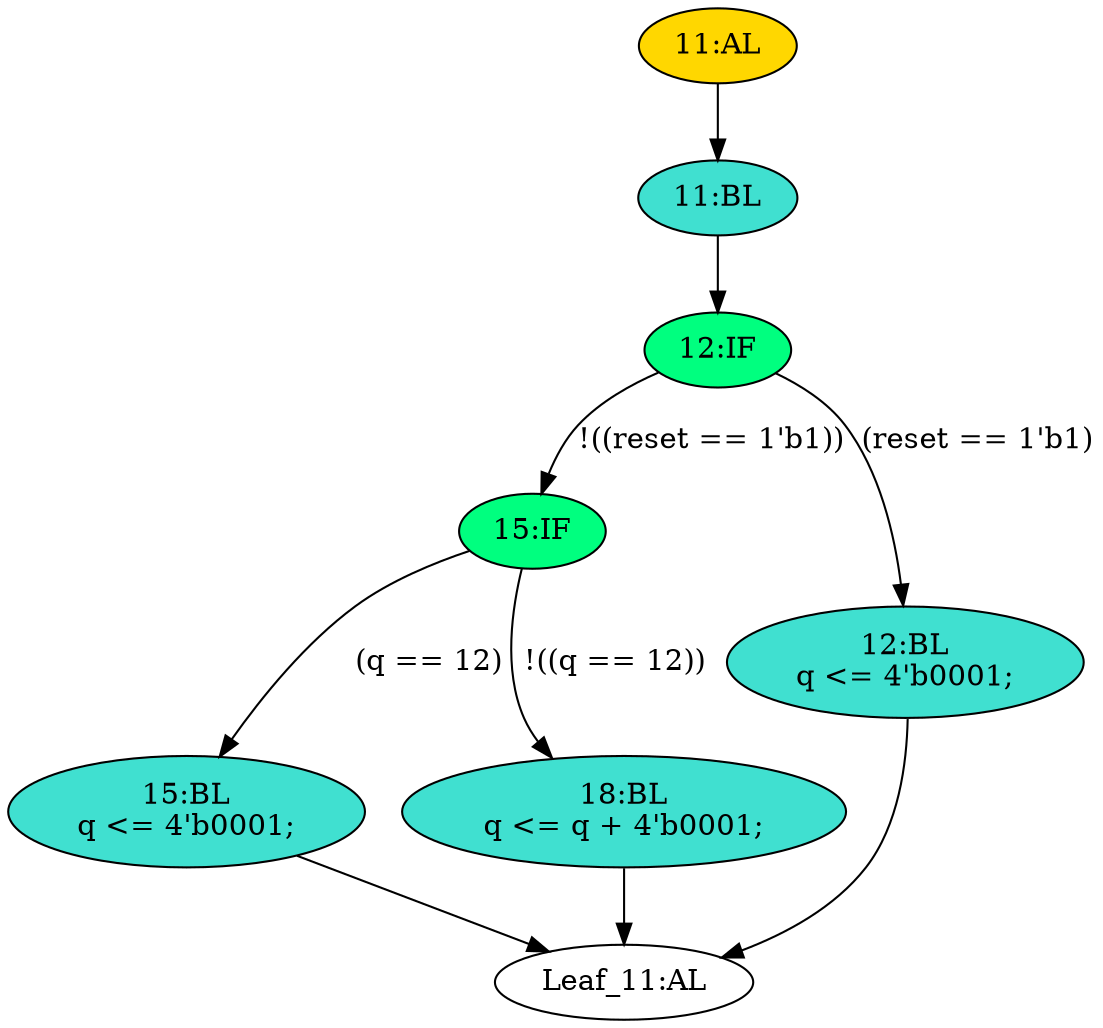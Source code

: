 strict digraph "" {
	node [label="\N"];
	"15:IF"	[ast="<pyverilog.vparser.ast.IfStatement object at 0x7f02006d6810>",
		fillcolor=springgreen,
		label="15:IF",
		statements="[]",
		style=filled,
		typ=IfStatement];
	"15:BL"	[ast="<pyverilog.vparser.ast.Block object at 0x7f02006d6890>",
		fillcolor=turquoise,
		label="15:BL
q <= 4'b0001;",
		statements="[<pyverilog.vparser.ast.NonblockingSubstitution object at 0x7f02006d68d0>]",
		style=filled,
		typ=Block];
	"15:IF" -> "15:BL"	[cond="['q']",
		label="(q == 12)",
		lineno=15];
	"18:BL"	[ast="<pyverilog.vparser.ast.Block object at 0x7f02006d6750>",
		fillcolor=turquoise,
		label="18:BL
q <= q + 4'b0001;",
		statements="[<pyverilog.vparser.ast.NonblockingSubstitution object at 0x7f02006d6490>]",
		style=filled,
		typ=Block];
	"15:IF" -> "18:BL"	[cond="['q']",
		label="!((q == 12))",
		lineno=15];
	"12:IF"	[ast="<pyverilog.vparser.ast.IfStatement object at 0x7f02006d6790>",
		fillcolor=springgreen,
		label="12:IF",
		statements="[]",
		style=filled,
		typ=IfStatement];
	"12:IF" -> "15:IF"	[cond="['reset']",
		label="!((reset == 1'b1))",
		lineno=12];
	"12:BL"	[ast="<pyverilog.vparser.ast.Block object at 0x7f02006d6ad0>",
		fillcolor=turquoise,
		label="12:BL
q <= 4'b0001;",
		statements="[<pyverilog.vparser.ast.NonblockingSubstitution object at 0x7f02006d6b10>]",
		style=filled,
		typ=Block];
	"12:IF" -> "12:BL"	[cond="['reset']",
		label="(reset == 1'b1)",
		lineno=12];
	"Leaf_11:AL"	[def_var="['q']",
		label="Leaf_11:AL"];
	"15:BL" -> "Leaf_11:AL"	[cond="[]",
		lineno=None];
	"11:BL"	[ast="<pyverilog.vparser.ast.Block object at 0x7f02006d6d50>",
		fillcolor=turquoise,
		label="11:BL",
		statements="[]",
		style=filled,
		typ=Block];
	"11:BL" -> "12:IF"	[cond="[]",
		lineno=None];
	"18:BL" -> "Leaf_11:AL"	[cond="[]",
		lineno=None];
	"12:BL" -> "Leaf_11:AL"	[cond="[]",
		lineno=None];
	"11:AL"	[ast="<pyverilog.vparser.ast.Always object at 0x7f02006d6dd0>",
		clk_sens=True,
		fillcolor=gold,
		label="11:AL",
		sens="['clk']",
		statements="[]",
		style=filled,
		typ=Always,
		use_var="['reset', 'q']"];
	"11:AL" -> "11:BL"	[cond="[]",
		lineno=None];
}
